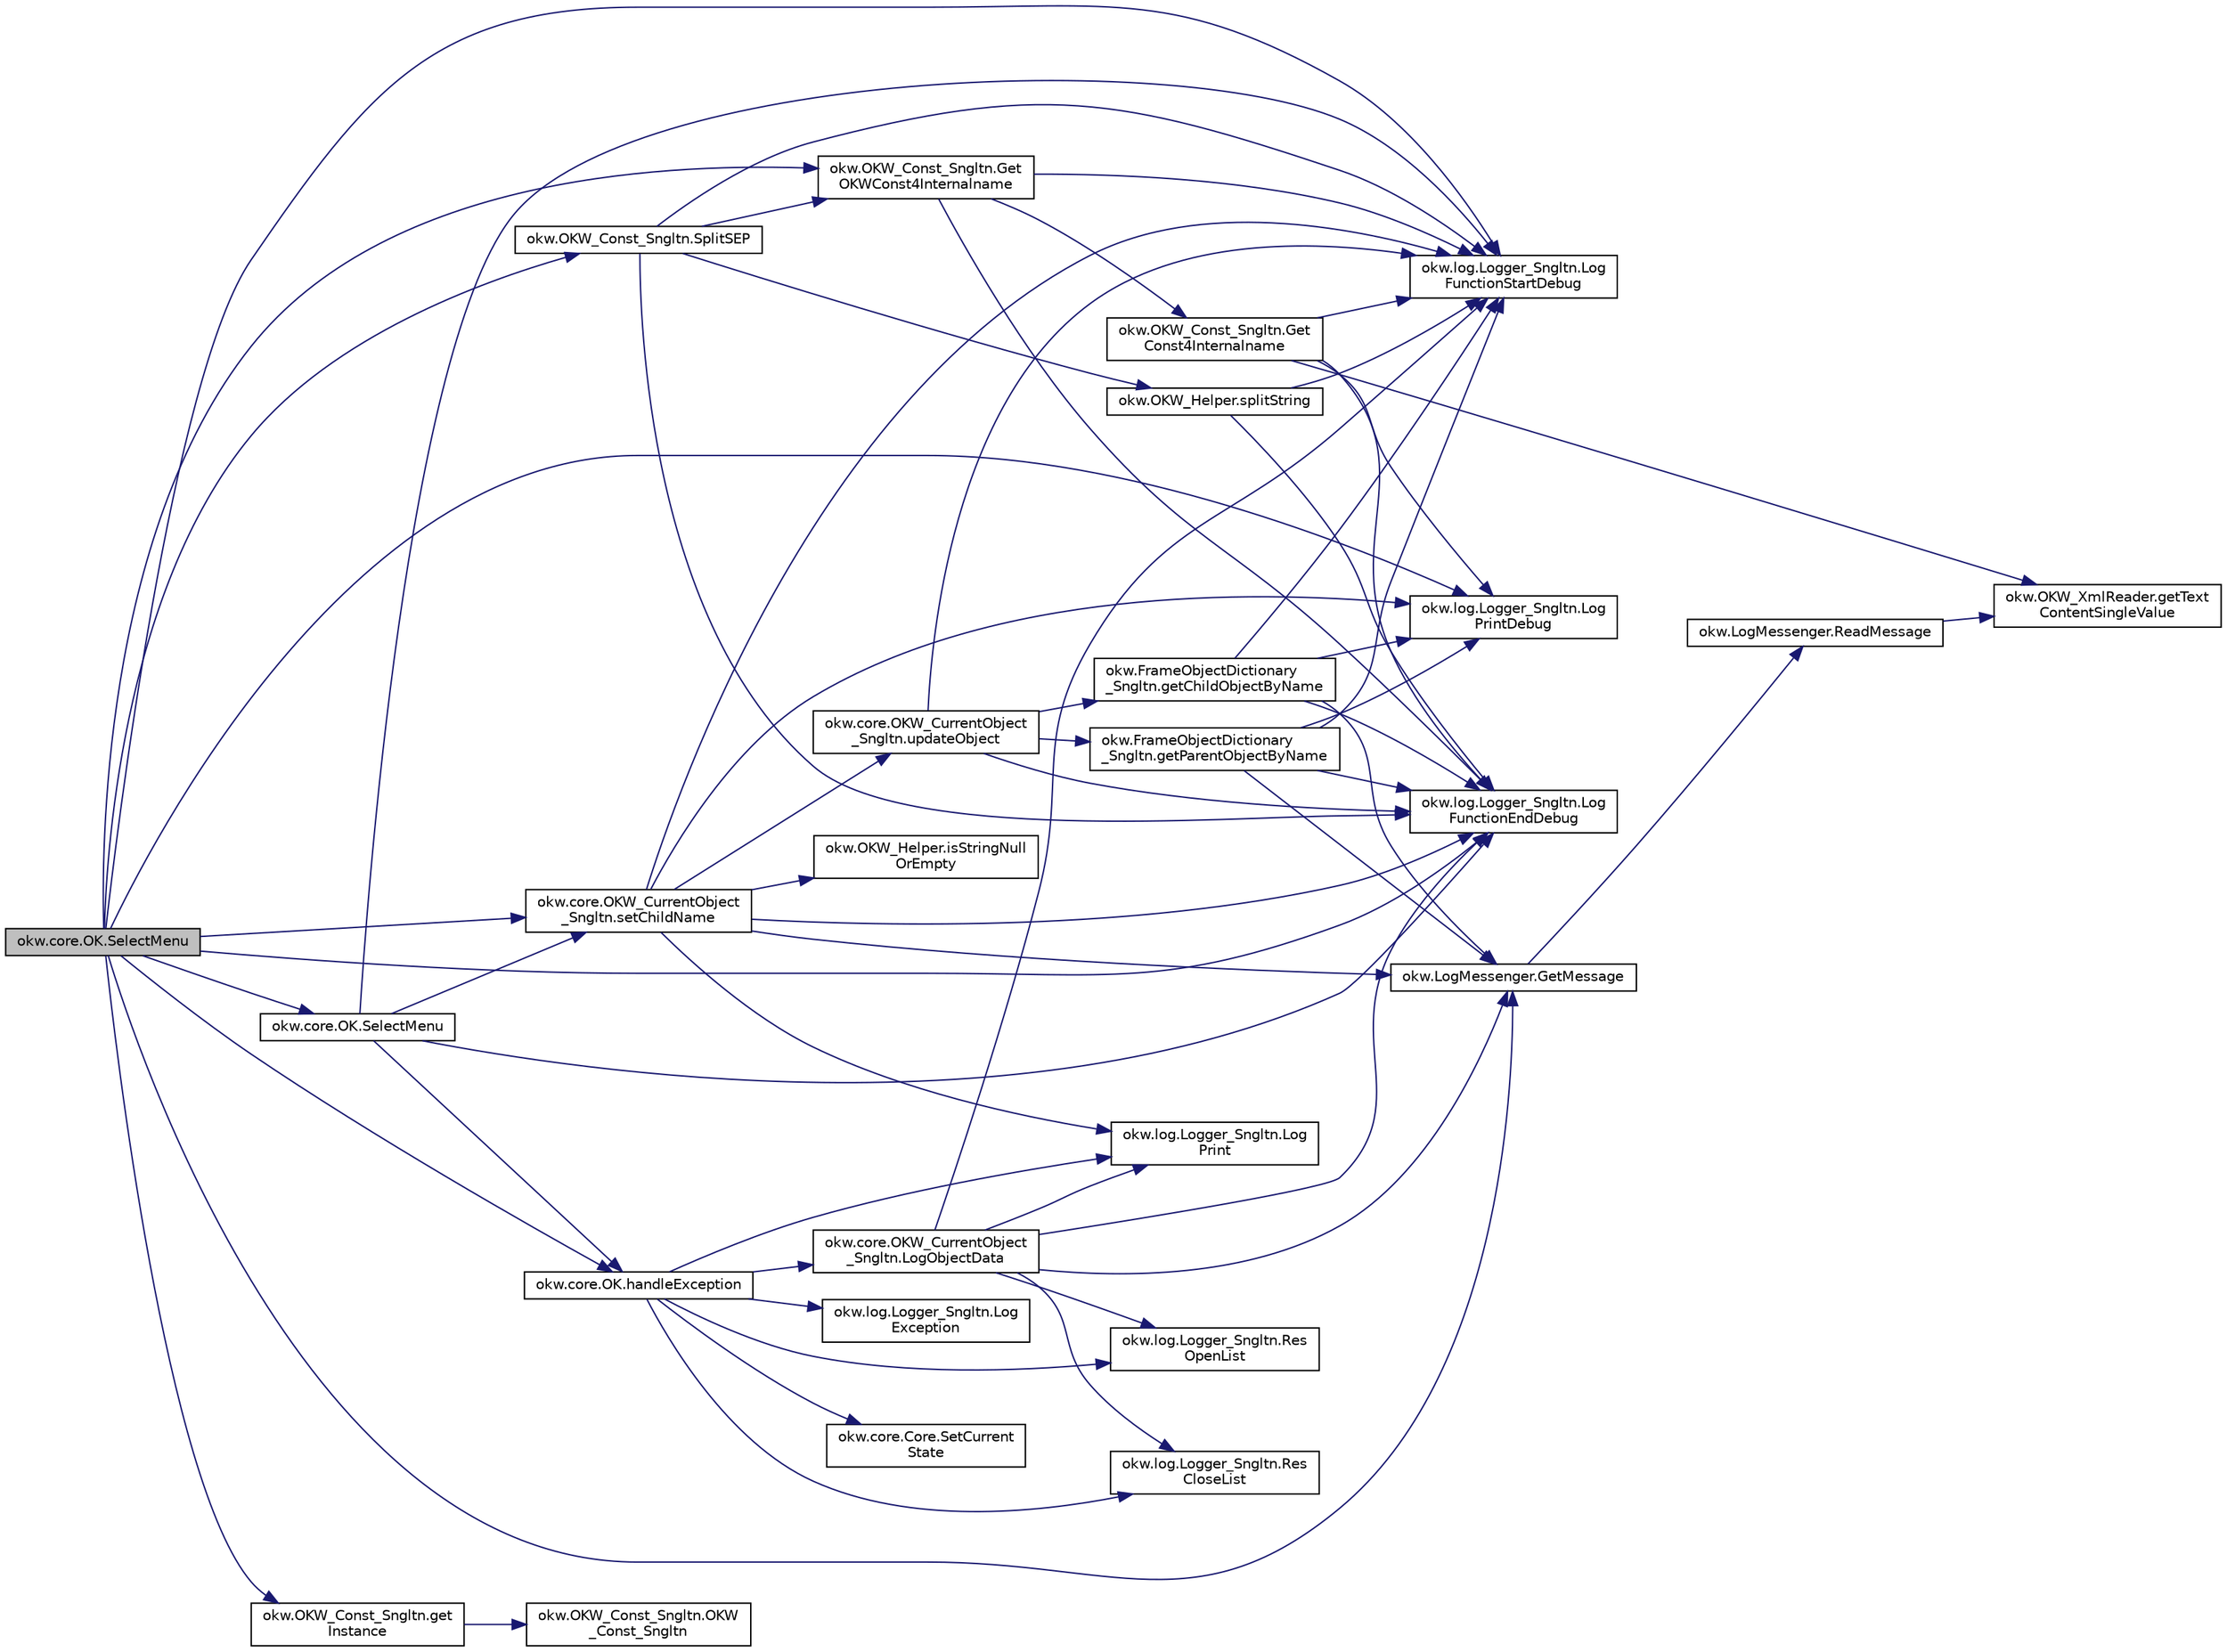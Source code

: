 digraph "okw.core.OK.SelectMenu"
{
 // INTERACTIVE_SVG=YES
 // LATEX_PDF_SIZE
  edge [fontname="Helvetica",fontsize="10",labelfontname="Helvetica",labelfontsize="10"];
  node [fontname="Helvetica",fontsize="10",shape=record];
  rankdir="LR";
  Node738 [label="okw.core.OK.SelectMenu",height=0.2,width=0.4,color="black", fillcolor="grey75", style="filled", fontcolor="black",tooltip="Wählt den gegebenen Menüeintrag aus."];
  Node738 -> Node739 [color="midnightblue",fontsize="10",style="solid",fontname="Helvetica"];
  Node739 [label="okw.log.Logger_Sngltn.Log\lFunctionStartDebug",height=0.2,width=0.4,color="black", fillcolor="white", style="filled",URL="$classokw_1_1log_1_1_logger___sngltn.html#a2d4c3d22d2a52b92873ee2f3853d9c42",tooltip="LogFunctionStartDebug:"];
  Node738 -> Node740 [color="midnightblue",fontsize="10",style="solid",fontname="Helvetica"];
  Node740 [label="okw.OKW_Const_Sngltn.get\lInstance",height=0.2,width=0.4,color="black", fillcolor="white", style="filled",URL="$classokw_1_1_o_k_w___const___sngltn.html#afdb8f095b58cbd870dbb8eb353e3b0bf",tooltip="Holt die einzige Instanz dieser Klasse."];
  Node740 -> Node741 [color="midnightblue",fontsize="10",style="solid",fontname="Helvetica"];
  Node741 [label="okw.OKW_Const_Sngltn.OKW\l_Const_Sngltn",height=0.2,width=0.4,color="black", fillcolor="white", style="filled",URL="$classokw_1_1_o_k_w___const___sngltn.html#a8404c43fc549df30d37c369c7d6e89ae",tooltip="Privater Konstruktor ohne Parameter im Entwurfsmuster Singelton initialisiert die Klasse OKW_Const."];
  Node738 -> Node742 [color="midnightblue",fontsize="10",style="solid",fontname="Helvetica"];
  Node742 [label="okw.OKW_Const_Sngltn.Get\lOKWConst4Internalname",height=0.2,width=0.4,color="black", fillcolor="white", style="filled",URL="$classokw_1_1_o_k_w___const___sngltn.html#a02c05c79f7ea6e862a81a64ce23941fd",tooltip="Methode ermittelt für Internalname und der aktuell eingestellten Sprache den Wert für OKWConst."];
  Node742 -> Node739 [color="midnightblue",fontsize="10",style="solid",fontname="Helvetica"];
  Node742 -> Node743 [color="midnightblue",fontsize="10",style="solid",fontname="Helvetica"];
  Node743 [label="okw.OKW_Const_Sngltn.Get\lConst4Internalname",height=0.2,width=0.4,color="black", fillcolor="white", style="filled",URL="$classokw_1_1_o_k_w___const___sngltn.html#a51cde06bf07e855ba4d69ff36b9a27f7",tooltip="Methode ermittelt für Internalname und der aktuell eingestellten Sprache den Wert für Const."];
  Node743 -> Node739 [color="midnightblue",fontsize="10",style="solid",fontname="Helvetica"];
  Node743 -> Node744 [color="midnightblue",fontsize="10",style="solid",fontname="Helvetica"];
  Node744 [label="okw.log.Logger_Sngltn.Log\lPrintDebug",height=0.2,width=0.4,color="black", fillcolor="white", style="filled",URL="$classokw_1_1log_1_1_logger___sngltn.html#a313f97c79ba4662d9daaf7f537dd02f4",tooltip="Loggt eine Nachricht."];
  Node743 -> Node745 [color="midnightblue",fontsize="10",style="solid",fontname="Helvetica"];
  Node745 [label="okw.OKW_XmlReader.getText\lContentSingleValue",height=0.2,width=0.4,color="black", fillcolor="white", style="filled",URL="$classokw_1_1_o_k_w___xml_reader.html#ab920b5335a2e1429c14cc5f8e79f39eb",tooltip="Lies den TextContent eines Tag."];
  Node743 -> Node746 [color="midnightblue",fontsize="10",style="solid",fontname="Helvetica"];
  Node746 [label="okw.log.Logger_Sngltn.Log\lFunctionEndDebug",height=0.2,width=0.4,color="black", fillcolor="white", style="filled",URL="$classokw_1_1log_1_1_logger___sngltn.html#a91b192a4e0381f6d02b791693d0fab84",tooltip="LogFunctionEndDebug:"];
  Node742 -> Node746 [color="midnightblue",fontsize="10",style="solid",fontname="Helvetica"];
  Node738 -> Node744 [color="midnightblue",fontsize="10",style="solid",fontname="Helvetica"];
  Node738 -> Node747 [color="midnightblue",fontsize="10",style="solid",fontname="Helvetica"];
  Node747 [label="okw.LogMessenger.GetMessage",height=0.2,width=0.4,color="black", fillcolor="white", style="filled",URL="$classokw_1_1_log_messenger.html#af225d1f037d47b3b085175c09d78bdd2",tooltip="Holt die Log-Meldung für MethodeNmae/Textkey ohne weitere Parameter."];
  Node747 -> Node748 [color="midnightblue",fontsize="10",style="solid",fontname="Helvetica"];
  Node748 [label="okw.LogMessenger.ReadMessage",height=0.2,width=0.4,color="black", fillcolor="white", style="filled",URL="$classokw_1_1_log_messenger.html#a530cd6ab82ec82a04206a2e976ec06e3",tooltip="Interne Kernfunktion holt die Log-Meldung mit Platzhaltern aus der XML-Datei."];
  Node748 -> Node745 [color="midnightblue",fontsize="10",style="solid",fontname="Helvetica"];
  Node738 -> Node749 [color="midnightblue",fontsize="10",style="solid",fontname="Helvetica"];
  Node749 [label="okw.OKW_Const_Sngltn.SplitSEP",height=0.2,width=0.4,color="black", fillcolor="white", style="filled",URL="$classokw_1_1_o_k_w___const___sngltn.html#a3851ae4f27e2ae512749767b86b3fc13",tooltip="Methode trennt einen String und wandelt diesen in einen ListString um."];
  Node749 -> Node739 [color="midnightblue",fontsize="10",style="solid",fontname="Helvetica"];
  Node749 -> Node750 [color="midnightblue",fontsize="10",style="solid",fontname="Helvetica"];
  Node750 [label="okw.OKW_Helper.splitString",height=0.2,width=0.4,color="black", fillcolor="white", style="filled",URL="$classokw_1_1_o_k_w___helper.html#a268ba5b6db697acd241f3ebea12c4194",tooltip="Splittet einen String am angegebenen Separator auf."];
  Node750 -> Node739 [color="midnightblue",fontsize="10",style="solid",fontname="Helvetica"];
  Node750 -> Node746 [color="midnightblue",fontsize="10",style="solid",fontname="Helvetica"];
  Node749 -> Node742 [color="midnightblue",fontsize="10",style="solid",fontname="Helvetica"];
  Node749 -> Node746 [color="midnightblue",fontsize="10",style="solid",fontname="Helvetica"];
  Node738 -> Node751 [color="midnightblue",fontsize="10",style="solid",fontname="Helvetica"];
  Node751 [label="okw.core.OKW_CurrentObject\l_Sngltn.setChildName",height=0.2,width=0.4,color="black", fillcolor="white", style="filled",URL="$classokw_1_1core_1_1_o_k_w___current_object___sngltn.html#a461fa1ff29f4bc4a9798707ea7b71849",tooltip="Setzt das Kindobjekt."];
  Node751 -> Node739 [color="midnightblue",fontsize="10",style="solid",fontname="Helvetica"];
  Node751 -> Node744 [color="midnightblue",fontsize="10",style="solid",fontname="Helvetica"];
  Node751 -> Node747 [color="midnightblue",fontsize="10",style="solid",fontname="Helvetica"];
  Node751 -> Node752 [color="midnightblue",fontsize="10",style="solid",fontname="Helvetica"];
  Node752 [label="okw.OKW_Helper.isStringNull\lOrEmpty",height=0.2,width=0.4,color="black", fillcolor="white", style="filled",URL="$classokw_1_1_o_k_w___helper.html#a3a7ba0f42b29adf70574830688e72e4a",tooltip="Prüft ob der gegeben String fpsStrin null oder leer (\"\") ist."];
  Node751 -> Node753 [color="midnightblue",fontsize="10",style="solid",fontname="Helvetica"];
  Node753 [label="okw.log.Logger_Sngltn.Log\lPrint",height=0.2,width=0.4,color="black", fillcolor="white", style="filled",URL="$classokw_1_1log_1_1_logger___sngltn.html#a8ebceaddd6cc6963ddb8e08c72ea808c",tooltip="LogPrint Function: Prints the values of expressions to the results file."];
  Node751 -> Node754 [color="midnightblue",fontsize="10",style="solid",fontname="Helvetica"];
  Node754 [label="okw.core.OKW_CurrentObject\l_Sngltn.updateObject",height=0.2,width=0.4,color="black", fillcolor="white", style="filled",URL="$classokw_1_1core_1_1_o_k_w___current_object___sngltn.html#a51204f2563ba8defb737da6653705819",tooltip="Methode aktualisert zwei Werte:"];
  Node754 -> Node739 [color="midnightblue",fontsize="10",style="solid",fontname="Helvetica"];
  Node754 -> Node755 [color="midnightblue",fontsize="10",style="solid",fontname="Helvetica"];
  Node755 [label="okw.FrameObjectDictionary\l_Sngltn.getParentObjectByName",height=0.2,width=0.4,color="black", fillcolor="white", style="filled",URL="$classokw_1_1_frame_object_dictionary___sngltn.html#aeec07d71cbebe71ec3ec4d27e86d6c5c",tooltip="Die Methode liefert das Frame-Object des gegebenen FN eines Fensterobjektes zurück."];
  Node755 -> Node739 [color="midnightblue",fontsize="10",style="solid",fontname="Helvetica"];
  Node755 -> Node744 [color="midnightblue",fontsize="10",style="solid",fontname="Helvetica"];
  Node755 -> Node747 [color="midnightblue",fontsize="10",style="solid",fontname="Helvetica"];
  Node755 -> Node746 [color="midnightblue",fontsize="10",style="solid",fontname="Helvetica"];
  Node754 -> Node756 [color="midnightblue",fontsize="10",style="solid",fontname="Helvetica"];
  Node756 [label="okw.FrameObjectDictionary\l_Sngltn.getChildObjectByName",height=0.2,width=0.4,color="black", fillcolor="white", style="filled",URL="$classokw_1_1_frame_object_dictionary___sngltn.html#a0a71734828093357dfc88b5fa242e361",tooltip="Die Methode liefert das Objekt des gegebenen Kindobjekttests zurück."];
  Node756 -> Node739 [color="midnightblue",fontsize="10",style="solid",fontname="Helvetica"];
  Node756 -> Node744 [color="midnightblue",fontsize="10",style="solid",fontname="Helvetica"];
  Node756 -> Node747 [color="midnightblue",fontsize="10",style="solid",fontname="Helvetica"];
  Node756 -> Node746 [color="midnightblue",fontsize="10",style="solid",fontname="Helvetica"];
  Node754 -> Node746 [color="midnightblue",fontsize="10",style="solid",fontname="Helvetica"];
  Node751 -> Node746 [color="midnightblue",fontsize="10",style="solid",fontname="Helvetica"];
  Node738 -> Node757 [color="midnightblue",fontsize="10",style="solid",fontname="Helvetica"];
  Node757 [label="okw.core.OK.SelectMenu",height=0.2,width=0.4,color="black", fillcolor="white", style="filled",URL="$classokw_1_1core_1_1_o_k.html#ae30b70ea446f3a58022a617177d0bcb6",tooltip="Wählt den gegebenen Menü-Eintrag aus."];
  Node757 -> Node739 [color="midnightblue",fontsize="10",style="solid",fontname="Helvetica"];
  Node757 -> Node751 [color="midnightblue",fontsize="10",style="solid",fontname="Helvetica"];
  Node757 -> Node758 [color="midnightblue",fontsize="10",style="solid",fontname="Helvetica"];
  Node758 [label="okw.core.OK.handleException",height=0.2,width=0.4,color="black", fillcolor="white", style="filled",URL="$classokw_1_1core_1_1_o_k.html#a5a6db6a457bcb71c893f5d4eb615b2b7",tooltip="Zentrale Exception-Behandlung."];
  Node758 -> Node753 [color="midnightblue",fontsize="10",style="solid",fontname="Helvetica"];
  Node758 -> Node759 [color="midnightblue",fontsize="10",style="solid",fontname="Helvetica"];
  Node759 [label="okw.log.Logger_Sngltn.Log\lException",height=0.2,width=0.4,color="black", fillcolor="white", style="filled",URL="$classokw_1_1log_1_1_logger___sngltn.html#aa29d396a2b9df1ac57079d777c548181",tooltip="LogException Function: Logs a Script Exception to the results file."];
  Node758 -> Node760 [color="midnightblue",fontsize="10",style="solid",fontname="Helvetica"];
  Node760 [label="okw.log.Logger_Sngltn.Res\lOpenList",height=0.2,width=0.4,color="black", fillcolor="white", style="filled",URL="$classokw_1_1log_1_1_logger___sngltn.html#ab4fc711bb4c754f251372ff3b14ab9c9",tooltip="Creates a new hierarchical level in the results file."];
  Node758 -> Node761 [color="midnightblue",fontsize="10",style="solid",fontname="Helvetica"];
  Node761 [label="okw.log.Logger_Sngltn.Res\lCloseList",height=0.2,width=0.4,color="black", fillcolor="white", style="filled",URL="$classokw_1_1log_1_1_logger___sngltn.html#a9b54104f7e0b4c0a473877b19dfaed56",tooltip="Closes a hierarchical level in the results file that was opened with ResOpenList."];
  Node758 -> Node762 [color="midnightblue",fontsize="10",style="solid",fontname="Helvetica"];
  Node762 [label="okw.core.OKW_CurrentObject\l_Sngltn.LogObjectData",height=0.2,width=0.4,color="black", fillcolor="white", style="filled",URL="$classokw_1_1core_1_1_o_k_w___current_object___sngltn.html#a01b48f2c86a2f91909143ee9063dfd86",tooltip="Methode gibt alle wichtigen Informationen zum aktuellen Objekt aus."];
  Node762 -> Node739 [color="midnightblue",fontsize="10",style="solid",fontname="Helvetica"];
  Node762 -> Node760 [color="midnightblue",fontsize="10",style="solid",fontname="Helvetica"];
  Node762 -> Node753 [color="midnightblue",fontsize="10",style="solid",fontname="Helvetica"];
  Node762 -> Node747 [color="midnightblue",fontsize="10",style="solid",fontname="Helvetica"];
  Node762 -> Node761 [color="midnightblue",fontsize="10",style="solid",fontname="Helvetica"];
  Node762 -> Node746 [color="midnightblue",fontsize="10",style="solid",fontname="Helvetica"];
  Node758 -> Node763 [color="midnightblue",fontsize="10",style="solid",fontname="Helvetica"];
  Node763 [label="okw.core.Core.SetCurrent\lState",height=0.2,width=0.4,color="black", fillcolor="white", style="filled",URL="$classokw_1_1core_1_1_core.html#aafe6e3d88e810dabf350b37058d4af97",tooltip="Setter zum Setzen des aktuellen Zustandes."];
  Node757 -> Node746 [color="midnightblue",fontsize="10",style="solid",fontname="Helvetica"];
  Node738 -> Node758 [color="midnightblue",fontsize="10",style="solid",fontname="Helvetica"];
  Node738 -> Node746 [color="midnightblue",fontsize="10",style="solid",fontname="Helvetica"];
}
